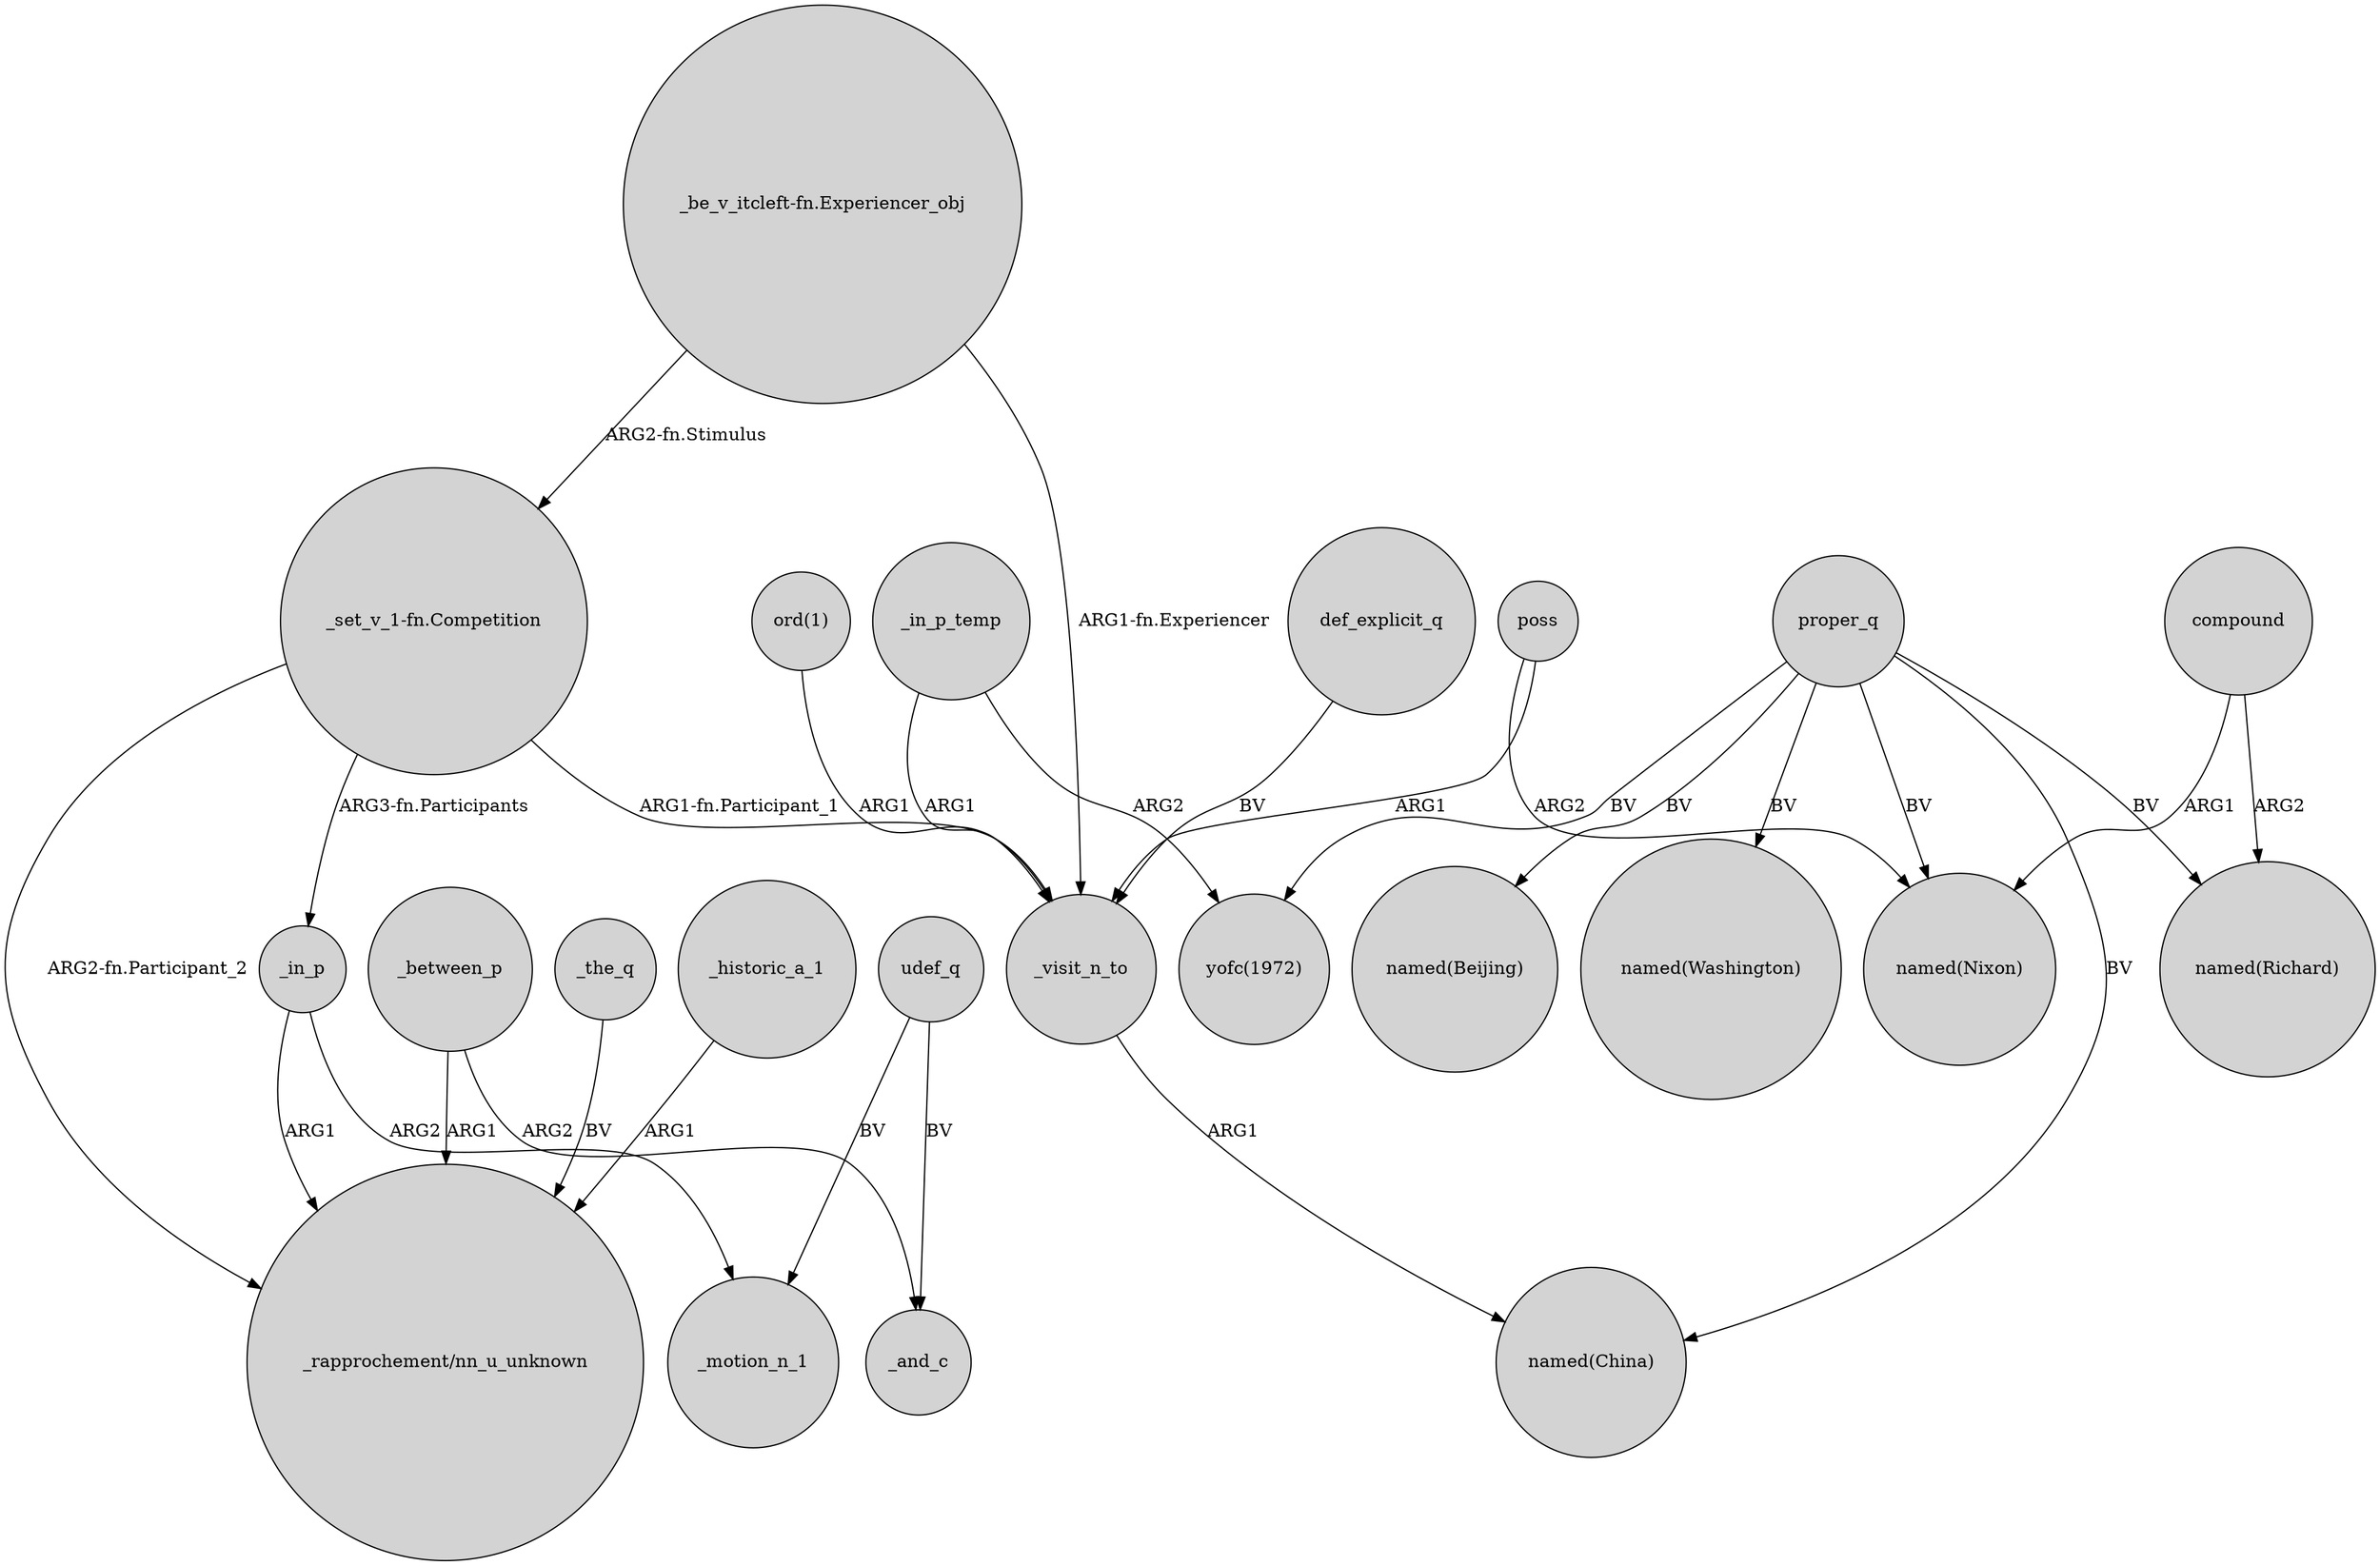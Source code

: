 digraph {
	node [shape=circle style=filled]
	"_set_v_1-fn.Competition" -> _in_p [label="ARG3-fn.Participants"]
	_between_p -> "_rapprochement/nn_u_unknown" [label=ARG1]
	"ord(1)" -> _visit_n_to [label=ARG1]
	proper_q -> "named(Beijing)" [label=BV]
	_in_p_temp -> "yofc(1972)" [label=ARG2]
	compound -> "named(Nixon)" [label=ARG1]
	_in_p -> "_rapprochement/nn_u_unknown" [label=ARG1]
	proper_q -> "yofc(1972)" [label=BV]
	_in_p -> _motion_n_1 [label=ARG2]
	udef_q -> _and_c [label=BV]
	_the_q -> "_rapprochement/nn_u_unknown" [label=BV]
	_visit_n_to -> "named(China)" [label=ARG1]
	"_be_v_itcleft-fn.Experiencer_obj" -> "_set_v_1-fn.Competition" [label="ARG2-fn.Stimulus"]
	proper_q -> "named(Washington)" [label=BV]
	def_explicit_q -> _visit_n_to [label=BV]
	proper_q -> "named(Richard)" [label=BV]
	"_be_v_itcleft-fn.Experiencer_obj" -> _visit_n_to [label="ARG1-fn.Experiencer"]
	poss -> "named(Nixon)" [label=ARG2]
	proper_q -> "named(China)" [label=BV]
	_in_p_temp -> _visit_n_to [label=ARG1]
	"_set_v_1-fn.Competition" -> _visit_n_to [label="ARG1-fn.Participant_1"]
	"_set_v_1-fn.Competition" -> "_rapprochement/nn_u_unknown" [label="ARG2-fn.Participant_2"]
	_historic_a_1 -> "_rapprochement/nn_u_unknown" [label=ARG1]
	udef_q -> _motion_n_1 [label=BV]
	proper_q -> "named(Nixon)" [label=BV]
	compound -> "named(Richard)" [label=ARG2]
	_between_p -> _and_c [label=ARG2]
	poss -> _visit_n_to [label=ARG1]
}
